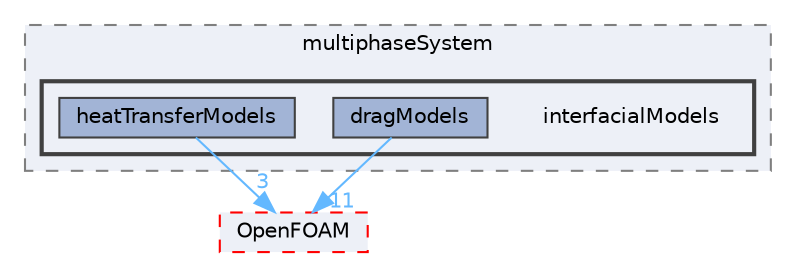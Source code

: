digraph "src/phaseSystemModels/multiphaseEuler/multiphaseSystem/interfacialModels"
{
 // LATEX_PDF_SIZE
  bgcolor="transparent";
  edge [fontname=Helvetica,fontsize=10,labelfontname=Helvetica,labelfontsize=10];
  node [fontname=Helvetica,fontsize=10,shape=box,height=0.2,width=0.4];
  compound=true
  subgraph clusterdir_a738d6d40203858f5aaf3cf892e0ec68 {
    graph [ bgcolor="#edf0f7", pencolor="grey50", label="multiphaseSystem", fontname=Helvetica,fontsize=10 style="filled,dashed", URL="dir_a738d6d40203858f5aaf3cf892e0ec68.html",tooltip=""]
  subgraph clusterdir_e81d6e54f2015388547efb9de19961e8 {
    graph [ bgcolor="#edf0f7", pencolor="grey25", label="", fontname=Helvetica,fontsize=10 style="filled,bold", URL="dir_e81d6e54f2015388547efb9de19961e8.html",tooltip=""]
    dir_e81d6e54f2015388547efb9de19961e8 [shape=plaintext, label="interfacialModels"];
  dir_5130330b69a79dabb212eb5112e28572 [label="dragModels", fillcolor="#a2b4d6", color="grey25", style="filled", URL="dir_5130330b69a79dabb212eb5112e28572.html",tooltip=""];
  dir_d810eae4225849bd175fd32761eec56b [label="heatTransferModels", fillcolor="#a2b4d6", color="grey25", style="filled", URL="dir_d810eae4225849bd175fd32761eec56b.html",tooltip=""];
  }
  }
  dir_c5473ff19b20e6ec4dfe5c310b3778a8 [label="OpenFOAM", fillcolor="#edf0f7", color="red", style="filled,dashed", URL="dir_c5473ff19b20e6ec4dfe5c310b3778a8.html",tooltip=""];
  dir_5130330b69a79dabb212eb5112e28572->dir_c5473ff19b20e6ec4dfe5c310b3778a8 [headlabel="11", labeldistance=1.5 headhref="dir_001043_002695.html" href="dir_001043_002695.html" color="steelblue1" fontcolor="steelblue1"];
  dir_d810eae4225849bd175fd32761eec56b->dir_c5473ff19b20e6ec4dfe5c310b3778a8 [headlabel="3", labeldistance=1.5 headhref="dir_001723_002695.html" href="dir_001723_002695.html" color="steelblue1" fontcolor="steelblue1"];
}
